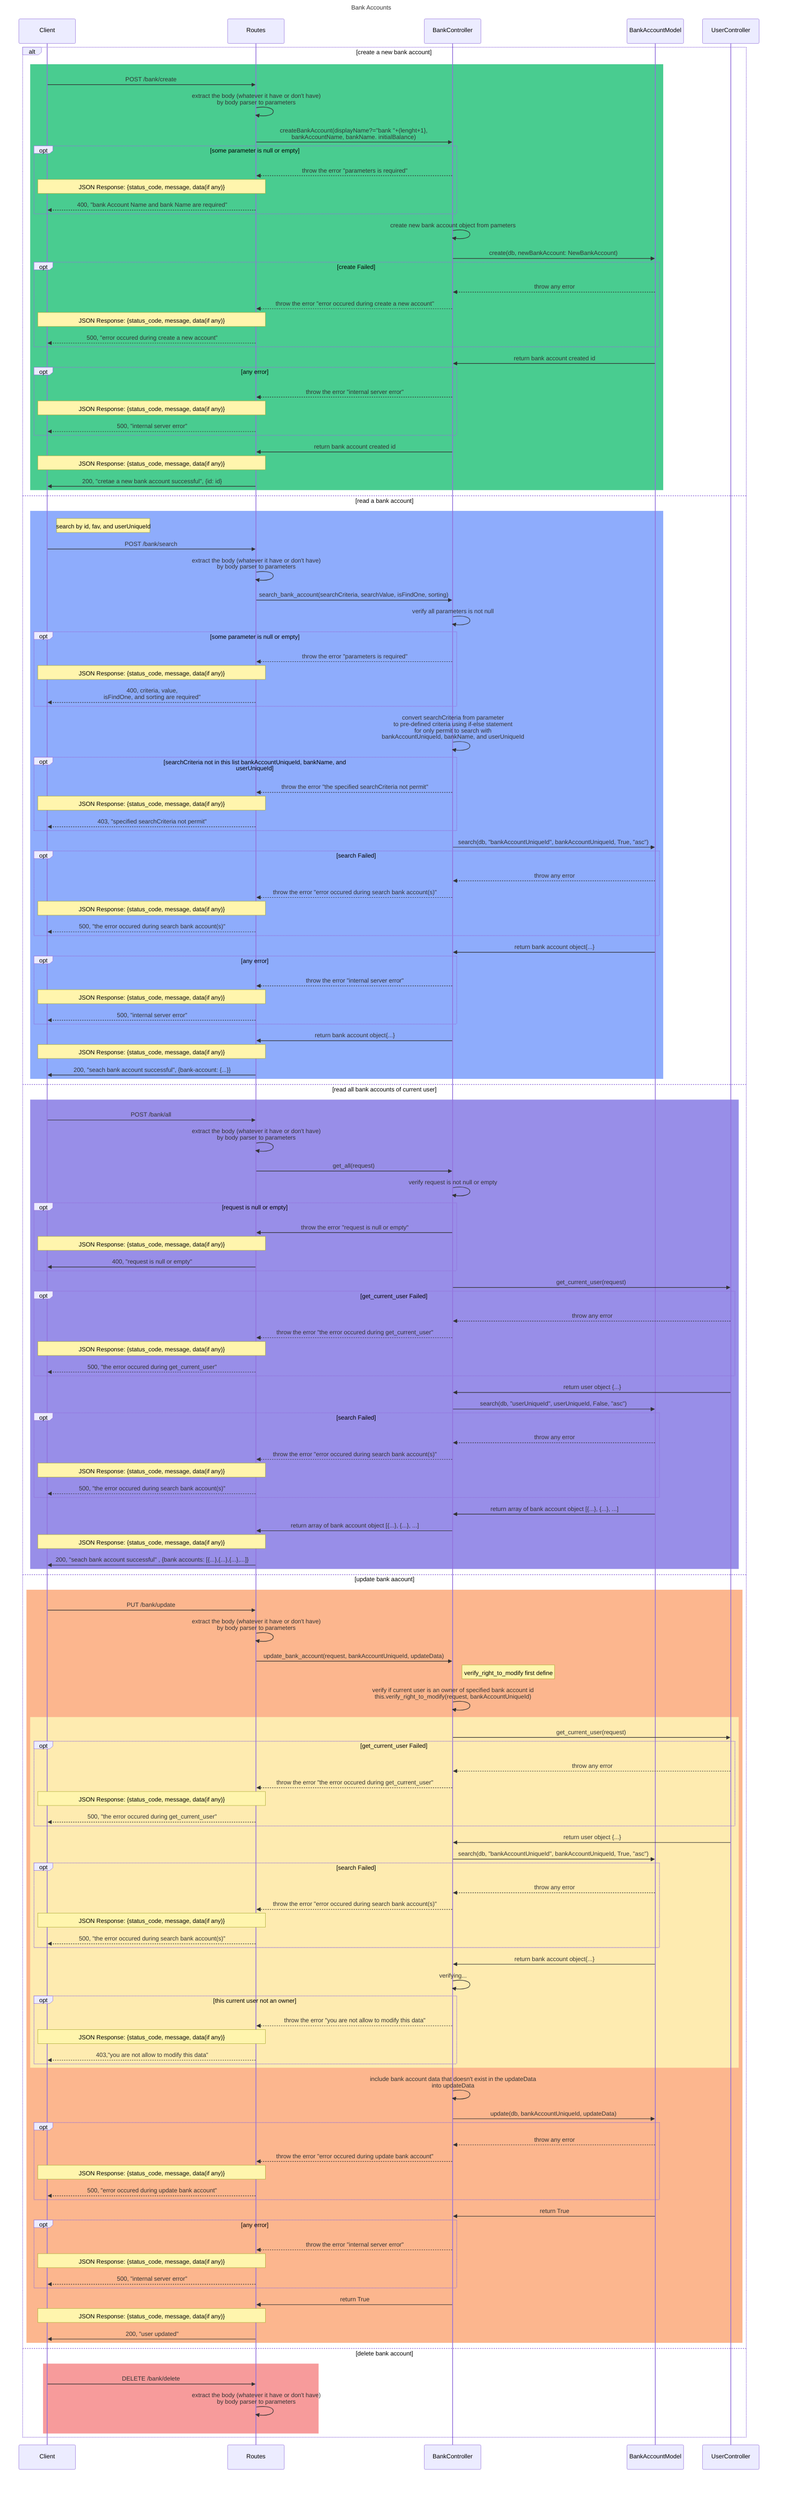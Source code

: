 sequenceDiagram
    title Bank Accounts
    participant Client
    participant Routes
    participant BankCont as BankController
    participant BankModel as BankAccountModel
    participant UserController

    alt create a new bank account
        rect rgb(73,204,144)
            Client->>Routes: POST /bank/create
            Routes->>Routes: extract the body (whatever it have or don't have)<br> by body parser to parameters
            Routes->>BankCont: createBankAccount(displayName?="bank "+(lenght+1},<br>bankAccountName, bankName. initialBalance) 
            opt some parameter is null or empty
                BankCont-->>Routes: throw the error "parameters is required"
                Note over Routes,Client: JSON Response: {status_code, message, data(if any)}
                Routes-->>Client: 400, "bank Account Name and bank Name are required"
            end
            BankCont->>BankCont: create new bank account object from pameters
            BankCont->>BankModel: create(db, newBankAccount: NewBankAccount)
            opt create Failed
                BankModel-->>BankCont: throw any error
                BankCont-->>Routes: throw the error "error occured during create a new account"
                Note over Routes,Client: JSON Response: {status_code, message, data(if any)}
                Routes-->>Client: 500, "error occured during create a new account"                
            end
            BankModel->>BankCont: return bank account created id
            opt any error
                BankCont-->>Routes: throw the error "internal server error"
                Note over Routes,Client: JSON Response: {status_code, message, data(if any)}
                Routes-->>Client: 500, "internal server error"
            end
            BankCont->>Routes: return bank account created id
            Note over Routes,Client: JSON Response: {status_code, message, data(if any)}
            Routes->>Client: 200, "cretae a new bank account successful", {id: id}
        end
    else read a bank account
        rect rgb(142,172,252)
            Note right of Client: search by id, fav, and userUniqueId
            Client->>Routes: POST /bank/search
            Routes->>Routes: extract the body (whatever it have or don't have)<br> by body parser to parameters
            Routes->>BankCont: search_bank_account(searchCriteria, searchValue, isFindOne, sorting)
            BankCont->>BankCont: verify all parameters is not null
            opt some parameter is null or empty
                BankCont-->>Routes: throw the error "parameters is required"
                Note over Routes,Client: JSON Response: {status_code, message, data(if any)}
                Routes-->>Client: 400, criteria, value,<br> isFindOne, and sorting are required"
            end 
            BankCont->>BankCont: convert searchCriteria from parameter<br>to pre-defined criteria using if-else statement<br>for only permit to search with<br>bankAccountUniqueId, bankName, and userUniqueId
            opt searchCriteria not in this list bankAccountUniqueId, bankName, and userUniqueId
                BankCont-->>Routes: throw the error "the specified searchCriteria not permit"
                Note over Routes,Client: JSON Response: {status_code, message, data(if any)}
                Routes-->>Client: 403, "specified searchCriteria not permit"
            end
            BankCont->>BankModel: search(db, "bankAccountUniqueId", bankAccountUniqueId, True, "asc")
            opt search Failed
                BankModel-->>BankCont: throw any error
                BankCont-->>Routes: throw the error "error occured during search bank account(s)"
                Note over Routes,Client: JSON Response: {status_code, message, data(if any)}
                Routes-->>Client: 500, "the error occured during search bank account(s)"
            end
            BankModel->>BankCont: return bank account object{...}
            opt any error
                BankCont-->>Routes: throw the error "internal server error"
                Note over Routes,Client: JSON Response: {status_code, message, data(if any)}
                Routes-->>Client: 500, "internal server error"
            end
            BankCont->>Routes: return bank account object{...}
            Note over Routes,Client: JSON Response: {status_code, message, data(if any)}
            Routes->>Client: 200, "seach bank account successful", {bank-account: {...}}
        end
    else read all bank accounts of current user
        rect rgb(152, 142, 232)
            Client->>Routes: POST /bank/all
            Routes->>Routes: extract the body (whatever it have or don't have)<br> by body parser to parameters
            Routes->>BankCont: get_all(request)
            BankCont->>BankCont: verify request is not null or empty
            opt request is null or empty
                BankCont->>Routes: throw the error "request is null or empty"
                Note over Routes,Client: JSON Response: {status_code, message, data(if any)}
            Routes->>Client: 400, "request is null or empty"
            end
            BankCont->>UserController: get_current_user(request)
            opt get_current_user Failed
                UserController-->>BankCont: throw any error 
                BankCont-->>Routes: throw the error "the error occured during get_current_user"
                Note over Routes,Client: JSON Response: {status_code, message, data(if any)}
                Routes-->>Client: 500, "the error occured during get_current_user"
            end
            UserController->>BankCont: return user object {...}
            BankCont->>BankModel: search(db, "userUniqueId", userUniqueId, False, "asc")
            opt search Failed
                BankModel-->>BankCont: throw any error
                BankCont-->>Routes: throw the error "error occured during search bank account(s)"
                Note over Routes,Client: JSON Response: {status_code, message, data(if any)}
                Routes-->>Client: 500, "the error occured during search bank account(s)"
            end
            BankModel->>BankCont: return array of bank account object [{...}, {...}, ...]
            BankCont->>Routes: return array of bank account object [{...}, {...}, ...] 
            Note over Routes,Client: JSON Response: {status_code, message, data(if any)}
            Routes->>Client: 200, "seach bank account successful" , {bank accounts: [{...},{...},{...},...]}

        end
    else update bank aacount
        rect rgb(252,182,142)
            Client->>Routes: PUT  /bank/update
            Routes->>Routes: extract the body (whatever it have or don't have)<br> by body parser to parameters
            Routes->>BankCont: update_bank_account(request, bankAccountUniqueId, updateData)
            Note right of BankCont: verify_right_to_modify first define
            BankCont->>BankCont: verify if current user is an owner of specified bank account id<br>this.verify_right_to_modify(request, bankAccountUniqueId)
            rect rgb(254,235,176)
                BankCont->>UserController: get_current_user(request)
                opt get_current_user Failed
                    UserController-->>BankCont: throw any error 
                    BankCont-->>Routes: throw the error "the error occured during get_current_user"
                    Note over Routes,Client: JSON Response: {status_code, message, data(if any)}
                    Routes-->>Client: 500, "the error occured during get_current_user"
                end
                UserController->>BankCont: return user object {...}
                BankCont->>BankModel: search(db, "bankAccountUniqueId", bankAccountUniqueId, True, "asc")
                opt search Failed
                    BankModel-->>BankCont: throw any error
                    BankCont-->>Routes: throw the error "error occured during search bank account(s)"
                    Note over Routes,Client: JSON Response: {status_code, message, data(if any)}
                    Routes-->>Client: 500, "the error occured during search bank account(s)"
                end
                BankModel->>BankCont: return bank account object{...}
                BankCont->>BankCont: verifying...
                opt this current user not an owner
                    BankCont-->>Routes: throw the error "you are not allow to modify this data"
                    Note over Routes,Client: JSON Response: {status_code, message, data(if any)}
                    Routes-->>Client: 403,"you are not allow to modify this data"
                end
            end
            BankCont->>BankCont: include bank account data that doesn't exist in the updateData<br>into updateData
            BankCont->>BankModel: update(db, bankAccountUniqueId, updateData)
            opt
                BankModel-->>BankCont: throw any error
                BankCont-->>Routes: throw the error "error occured during update bank account"
                Note over Routes,Client: JSON Response: {status_code, message, data(if any)}
                Routes-->>Client: 500, "error occured during update bank account"
            end
            BankModel->>BankCont: return True
            opt any error
                BankCont-->>Routes: throw the error "internal server error"
                Note over Routes,Client: JSON Response: {status_code, message, data(if any)}
                Routes-->>Client: 500, "internal server error"
            end
            BankCont->>Routes: return True
            Note over Routes,Client: JSON Response: {status_code, message, data(if any)}
            Routes->>Client: 200, "user updated"

        end
    else delete bank account
        rect rgb(247,155,155)
            Client->>Routes: DELETE /bank/delete
            Routes->>Routes: extract the body (whatever it have or don't have)<br> by body parser to parameters
            
        end
    end